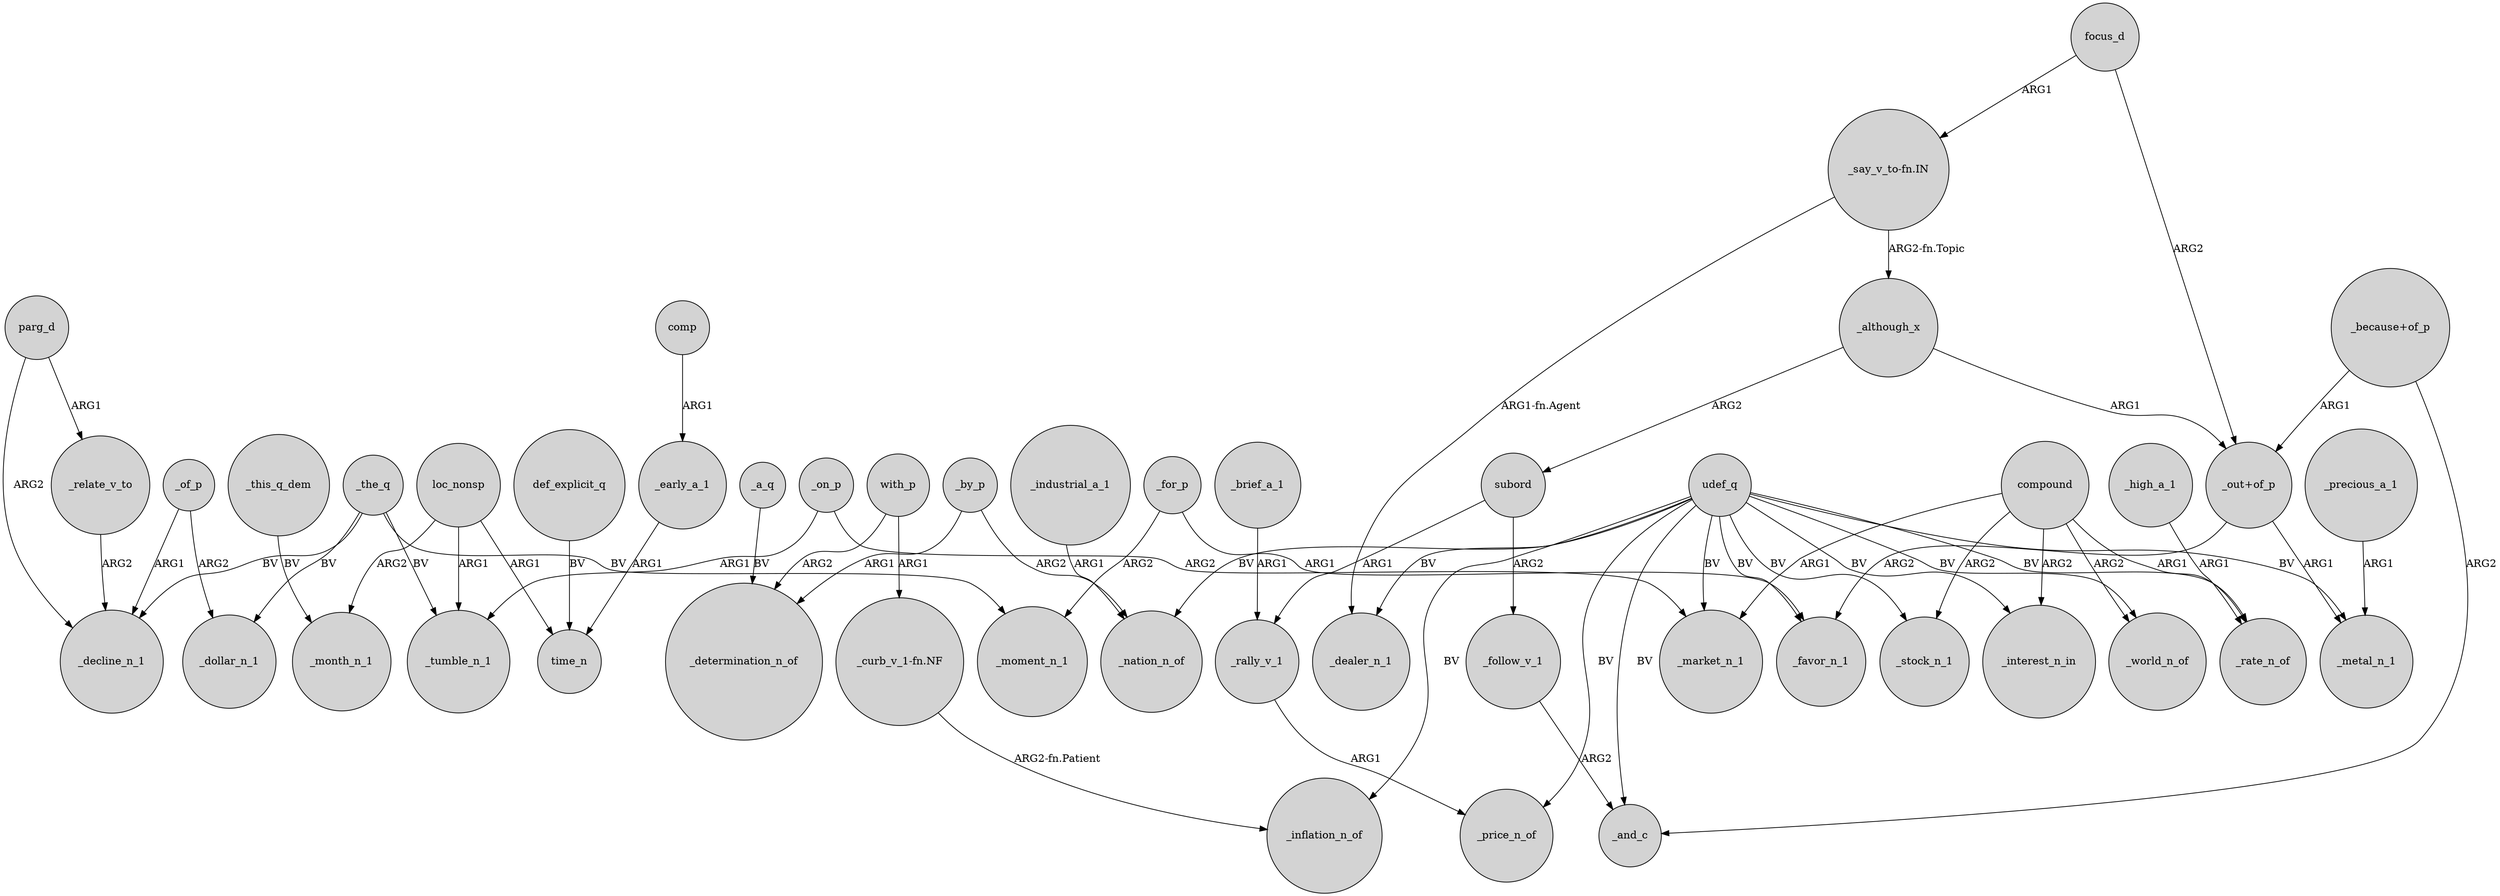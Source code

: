 digraph {
	node [shape=circle style=filled]
	_of_p -> _decline_n_1 [label=ARG1]
	udef_q -> _inflation_n_of [label=BV]
	_industrial_a_1 -> _nation_n_of [label=ARG1]
	_a_q -> _determination_n_of [label=BV]
	"_curb_v_1-fn.NF" -> _inflation_n_of [label="ARG2-fn.Patient"]
	udef_q -> _price_n_of [label=BV]
	"_say_v_to-fn.IN" -> _dealer_n_1 [label="ARG1-fn.Agent"]
	def_explicit_q -> time_n [label=BV]
	udef_q -> _favor_n_1 [label=BV]
	_the_q -> _tumble_n_1 [label=BV]
	compound -> _world_n_of [label=ARG2]
	parg_d -> _relate_v_to [label=ARG1]
	with_p -> _determination_n_of [label=ARG2]
	_this_q_dem -> _month_n_1 [label=BV]
	"_because+of_p" -> "_out+of_p" [label=ARG1]
	loc_nonsp -> _tumble_n_1 [label=ARG1]
	parg_d -> _decline_n_1 [label=ARG2]
	_on_p -> _market_n_1 [label=ARG2]
	_the_q -> _dollar_n_1 [label=BV]
	"_because+of_p" -> _and_c [label=ARG2]
	subord -> _follow_v_1 [label=ARG2]
	focus_d -> "_out+of_p" [label=ARG2]
	compound -> _rate_n_of [label=ARG1]
	udef_q -> _rate_n_of [label=BV]
	udef_q -> _world_n_of [label=BV]
	udef_q -> _market_n_1 [label=BV]
	"_out+of_p" -> _metal_n_1 [label=ARG1]
	udef_q -> _interest_n_in [label=BV]
	with_p -> "_curb_v_1-fn.NF" [label=ARG1]
	loc_nonsp -> time_n [label=ARG1]
	_the_q -> _decline_n_1 [label=BV]
	"_say_v_to-fn.IN" -> _although_x [label="ARG2-fn.Topic"]
	focus_d -> "_say_v_to-fn.IN" [label=ARG1]
	compound -> _interest_n_in [label=ARG2]
	_by_p -> _nation_n_of [label=ARG2]
	compound -> _stock_n_1 [label=ARG2]
	udef_q -> _stock_n_1 [label=BV]
	_for_p -> _moment_n_1 [label=ARG2]
	_for_p -> _favor_n_1 [label=ARG1]
	_high_a_1 -> _rate_n_of [label=ARG1]
	"_out+of_p" -> _favor_n_1 [label=ARG2]
	udef_q -> _nation_n_of [label=BV]
	_precious_a_1 -> _metal_n_1 [label=ARG1]
	_although_x -> "_out+of_p" [label=ARG1]
	_brief_a_1 -> _rally_v_1 [label=ARG1]
	_by_p -> _determination_n_of [label=ARG1]
	udef_q -> _metal_n_1 [label=BV]
	_early_a_1 -> time_n [label=ARG1]
	_follow_v_1 -> _and_c [label=ARG2]
	_relate_v_to -> _decline_n_1 [label=ARG2]
	_although_x -> subord [label=ARG2]
	_of_p -> _dollar_n_1 [label=ARG2]
	_the_q -> _moment_n_1 [label=BV]
	udef_q -> _dealer_n_1 [label=BV]
	compound -> _market_n_1 [label=ARG1]
	loc_nonsp -> _month_n_1 [label=ARG2]
	udef_q -> _and_c [label=BV]
	comp -> _early_a_1 [label=ARG1]
	subord -> _rally_v_1 [label=ARG1]
	_rally_v_1 -> _price_n_of [label=ARG1]
	_on_p -> _tumble_n_1 [label=ARG1]
}
